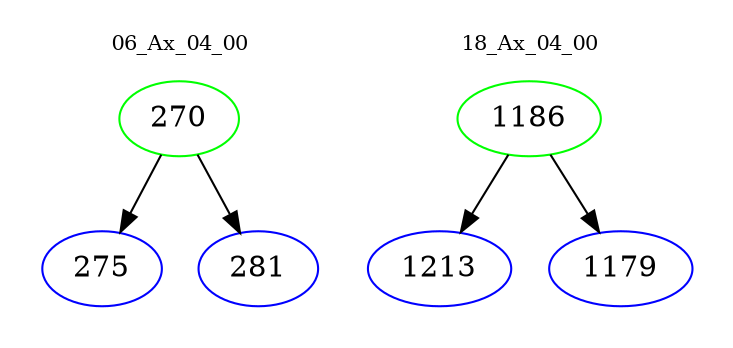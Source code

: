 digraph{
subgraph cluster_0 {
color = white
label = "06_Ax_04_00";
fontsize=10;
T0_270 [label="270", color="green"]
T0_270 -> T0_275 [color="black"]
T0_275 [label="275", color="blue"]
T0_270 -> T0_281 [color="black"]
T0_281 [label="281", color="blue"]
}
subgraph cluster_1 {
color = white
label = "18_Ax_04_00";
fontsize=10;
T1_1186 [label="1186", color="green"]
T1_1186 -> T1_1213 [color="black"]
T1_1213 [label="1213", color="blue"]
T1_1186 -> T1_1179 [color="black"]
T1_1179 [label="1179", color="blue"]
}
}
